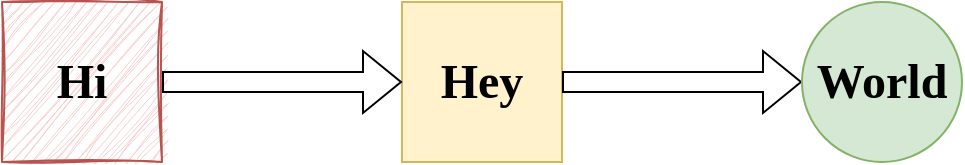 <mxfile version="22.0.8" type="github">
  <diagram name="Page-1" id="4yAOLd8gsJ8Rgh_3XaUL">
    <mxGraphModel dx="1386" dy="751" grid="1" gridSize="10" guides="1" tooltips="1" connect="1" arrows="1" fold="1" page="1" pageScale="1" pageWidth="827" pageHeight="1169" math="0" shadow="0">
      <root>
        <mxCell id="0" />
        <mxCell id="1" parent="0" />
        <mxCell id="5eik0sJNE0TOncklTthn-1" value="&lt;h1&gt;&lt;font face=&quot;Comic Sans MS&quot;&gt;Hi&lt;/font&gt;&lt;/h1&gt;" style="whiteSpace=wrap;html=1;aspect=fixed;sketch=1;curveFitting=1;jiggle=2;fillColor=#f8cecc;strokeColor=#b85450;" vertex="1" parent="1">
          <mxGeometry x="50" y="340" width="80" height="80" as="geometry" />
        </mxCell>
        <mxCell id="5eik0sJNE0TOncklTthn-2" value="&lt;h1&gt;&lt;font face=&quot;Comic Sans MS&quot;&gt;Hey&lt;/font&gt;&lt;/h1&gt;" style="whiteSpace=wrap;html=1;aspect=fixed;fillColor=#fff2cc;strokeColor=#d6b656;" vertex="1" parent="1">
          <mxGeometry x="250" y="340" width="80" height="80" as="geometry" />
        </mxCell>
        <mxCell id="5eik0sJNE0TOncklTthn-3" value="" style="shape=flexArrow;endArrow=classic;html=1;rounded=0;entryX=0;entryY=0.5;entryDx=0;entryDy=0;exitX=1;exitY=0.5;exitDx=0;exitDy=0;" edge="1" parent="1" source="5eik0sJNE0TOncklTthn-1" target="5eik0sJNE0TOncklTthn-2">
          <mxGeometry width="50" height="50" relative="1" as="geometry">
            <mxPoint x="150" y="380" as="sourcePoint" />
            <mxPoint x="260" y="380" as="targetPoint" />
          </mxGeometry>
        </mxCell>
        <mxCell id="5eik0sJNE0TOncklTthn-5" value="" style="shape=flexArrow;endArrow=classic;html=1;rounded=0;" edge="1" parent="1" source="5eik0sJNE0TOncklTthn-2" target="5eik0sJNE0TOncklTthn-6">
          <mxGeometry width="50" height="50" relative="1" as="geometry">
            <mxPoint x="414" y="379.5" as="sourcePoint" />
            <mxPoint x="524" y="379.5" as="targetPoint" />
          </mxGeometry>
        </mxCell>
        <mxCell id="5eik0sJNE0TOncklTthn-6" value="&lt;h1&gt;&lt;font face=&quot;Comic Sans MS&quot;&gt;World&lt;/font&gt;&lt;/h1&gt;" style="ellipse;whiteSpace=wrap;html=1;aspect=fixed;fillColor=#d5e8d4;strokeColor=#82b366;" vertex="1" parent="1">
          <mxGeometry x="450" y="340" width="80" height="80" as="geometry" />
        </mxCell>
      </root>
    </mxGraphModel>
  </diagram>
</mxfile>
